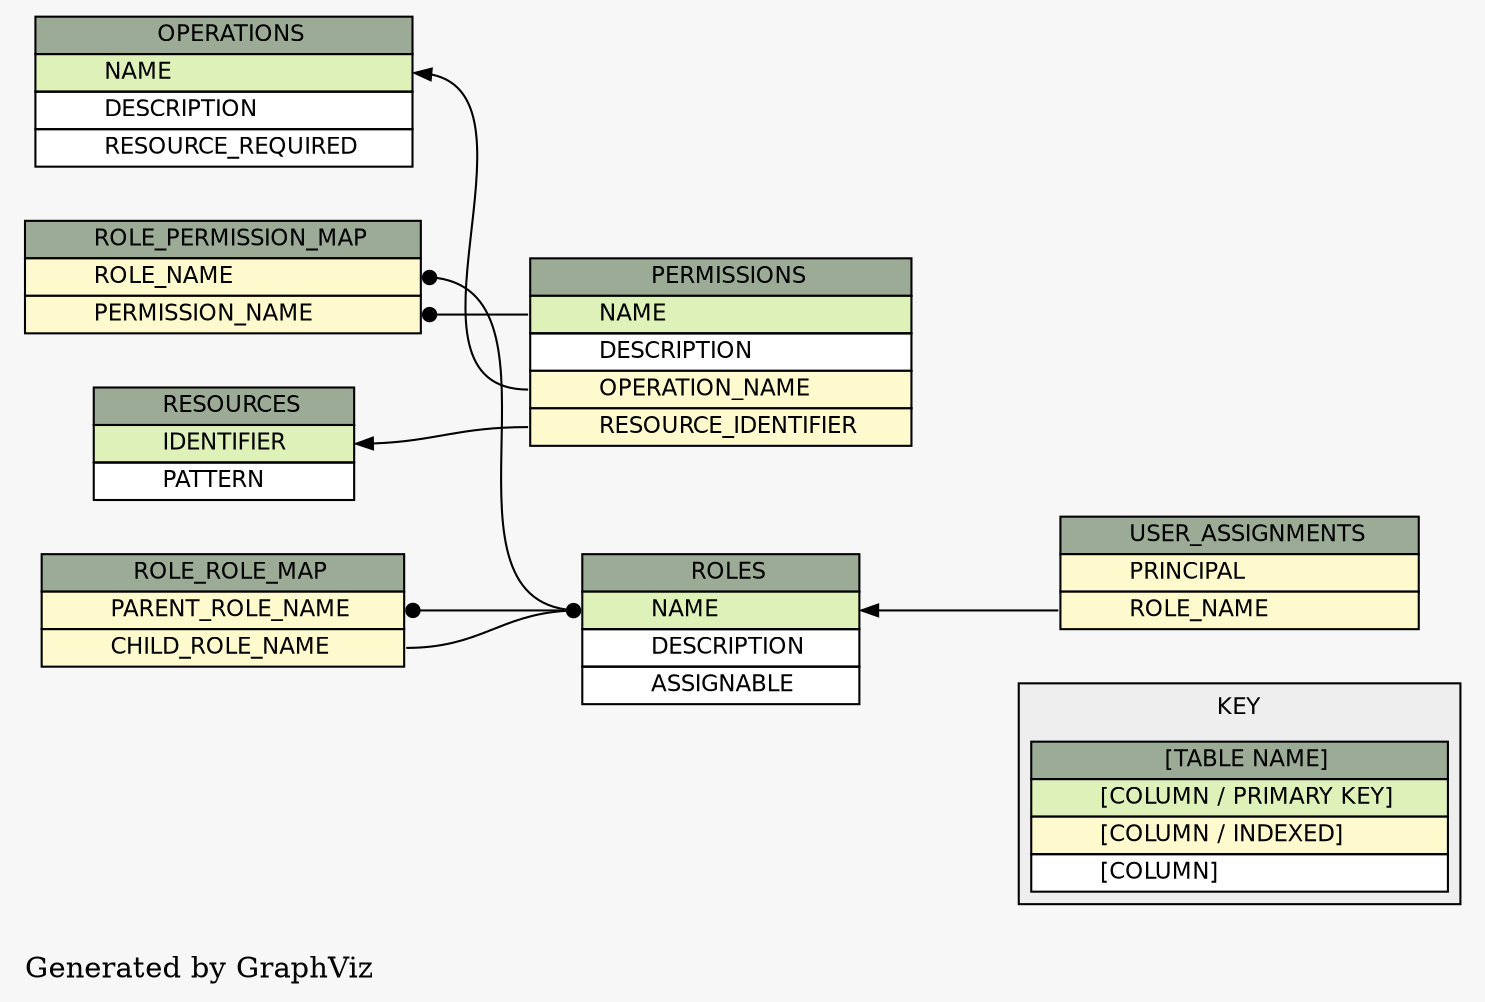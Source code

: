 // Graph of desired database structure.
//   Use GraphViz (available from www.graphviz.org) to generate the image.
// 
// Command line: dot -Tpng db-schema.dot -o db-schema.png

digraph structs {
  // Graph Defaults
  graph [
    rankdir="RL"
    bgcolor="#f7f7f7"
    label="\nGenerated by GraphViz"
    labeljust="l"
  ];

  // Node Defaults.
  node [
    fontname="Helvetica"
    fontsize="11"
    shape="plaintext"
  ];

  // Edge Defaults.  
  edge [
    arrowsize="0.8"
  ];

  // The Nodes
  "KEY" [
    label=<
    <TABLE BORDER="1" CELLBORDER="0" CELLSPACING="0" CELLPADDING="5" BGCOLOR="#EEEEEE">
    <TR><TD>KEY</TD></TR>
    <TR><TD>
    <TABLE BORDER="0" CELLBORDER="1" CELLSPACING="0" BGCOLOR="#ffffff">
      <TR><TD BGCOLOR="#9bab96" ALIGN="CENTER">
        [TABLE NAME]
      </TD></TR>
      <TR><TD ALIGN="LEFT" BGCOLOR="#def1b8">
        [COLUMN / PRIMARY KEY]
      </TD></TR>
      <TR><TD ALIGN="LEFT" BGCOLOR="#fffacd">
        [COLUMN / INDEXED]
      </TD></TR>
      <TR><TD ALIGN="LEFT">
        [COLUMN]
      </TD></TR>
    </TABLE>
    </TD></TR>
    </TABLE>>
  ];

  "ROLES" [
    label=<
    <TABLE BORDER="0" CELLBORDER="1" CELLSPACING="0" BGCOLOR="#ffffff">
      <TR><TD PORT="ROLES.heading" BGCOLOR="#9bab96" ALIGN="CENTER">
        ROLES
      </TD></TR>
      <TR><TD PORT="NAME" ALIGN="LEFT" BGCOLOR="#def1b8">
        NAME
      </TD></TR>
      <TR><TD PORT="DESCRIPTION" ALIGN="LEFT">
        DESCRIPTION
      </TD></TR>
      <TR><TD PORT="ASSIGNABLE" ALIGN="LEFT">
        ASSIGNABLE
      </TD></TR>
    </TABLE>>
  ];

  "ROLE_PERMISSION_MAP" [
    label=<
    <TABLE BORDER="0" CELLBORDER="1" CELLSPACING="0" BGCOLOR="#ffffff">
      <TR><TD PORT="ROLE_PERMISSION_MAP.heading" BGCOLOR="#9bab96" ALIGN="CENTER">
        ROLE_PERMISSION_MAP
      </TD></TR>
      <TR><TD PORT="ROLE_NAME" ALIGN="LEFT" BGCOLOR="#fffacd">
        ROLE_NAME
      </TD></TR>
      <TR><TD PORT="PERMISSION_NAME" ALIGN="LEFT" BGCOLOR="#fffacd">
        PERMISSION_NAME
      </TD></TR>
    </TABLE>>
  ];

  "ROLE_ROLE_MAP" [
    label=<
    <TABLE BORDER="0" CELLBORDER="1" CELLSPACING="0" BGCOLOR="#ffffff">
      <TR><TD PORT="ROLE_ROLE_MAP.heading" BGCOLOR="#9bab96" ALIGN="CENTER">
        ROLE_ROLE_MAP
      </TD></TR>
      <TR><TD PORT="PARENT_ROLE_NAME" ALIGN="LEFT" BGCOLOR="#fffacd">
        PARENT_ROLE_NAME
      </TD></TR>
      <TR><TD PORT="CHILD_ROLE_NAME" ALIGN="LEFT" BGCOLOR="#fffacd">
        CHILD_ROLE_NAME
      </TD></TR>
    </TABLE>>
  ];

  "PERMISSIONS" [
    label=<
    <TABLE BORDER="0" CELLBORDER="1" CELLSPACING="0" BGCOLOR="#ffffff">
      <TR><TD PORT="PERMISSIONS.heading" BGCOLOR="#9bab96" ALIGN="CENTER">
        PERMISSIONS
      </TD></TR>
      <TR><TD PORT="NAME" ALIGN="LEFT" BGCOLOR="#def1b8">
        NAME
      </TD></TR>
      <TR><TD PORT="DESCRIPTION" ALIGN="LEFT">
        DESCRIPTION
      </TD></TR>
      <TR><TD PORT="OPERATION_NAME" ALIGN="LEFT" BGCOLOR="#fffacd">
        OPERATION_NAME
      </TD></TR>
      <TR><TD PORT="RESOURCE_IDENTIFIER" ALIGN="LEFT" BGCOLOR="#fffacd">
        RESOURCE_IDENTIFIER
      </TD></TR>
    </TABLE>>
  ];

  "OPERATIONS" [
    label=<
    <TABLE BORDER="0" CELLBORDER="1" CELLSPACING="0" BGCOLOR="#ffffff">
      <TR><TD PORT="OPERATIONS.heading" BGCOLOR="#9bab96" ALIGN="CENTER">
        OPERATIONS
      </TD></TR>
      <TR><TD PORT="NAME" ALIGN="LEFT" BGCOLOR="#def1b8">
        NAME
      </TD></TR>
      <TR><TD PORT="DESCRIPTION" ALIGN="LEFT">
        DESCRIPTION
      </TD></TR>
      <TR><TD PORT="RESOURCE_REQUIRED" ALIGN="LEFT">
        RESOURCE_REQUIRED
      </TD></TR>
    </TABLE>>
  ];

  "RESOURCES" [
    label=<
    <TABLE BORDER="0" CELLBORDER="1" CELLSPACING="0" BGCOLOR="#ffffff">
      <TR><TD PORT="RESOURCES.heading" BGCOLOR="#9bab96" ALIGN="CENTER">
        RESOURCES
      </TD></TR>
      <TR><TD PORT="IDENTIFIER" ALIGN="LEFT" BGCOLOR="#def1b8">
        IDENTIFIER
      </TD></TR>
      <TR><TD PORT="PATTERN" ALIGN="LEFT">
        PATTERN
      </TD></TR>
    </TABLE>>
  ];

  "USER_ASSIGNMENTS" [
    label=<
    <TABLE BORDER="0" CELLBORDER="1" CELLSPACING="0" BGCOLOR="#ffffff">
      <TR><TD PORT="USER_ASSIGNMENTS.heading" BGCOLOR="#9bab96" ALIGN="CENTER">
        USER_ASSIGNMENTS
      </TD></TR>
      <TR><TD PORT="PRINCIPAL" ALIGN="LEFT" BGCOLOR="#fffacd">
        PRINCIPAL
      </TD></TR>
      <TR><TD PORT="ROLE_NAME" ALIGN="LEFT" BGCOLOR="#fffacd">
        ROLE_NAME
      </TD></TR>
    </TABLE>>
  ];

  // The Connections
  "PERMISSIONS":"NAME" ->
    "ROLE_PERMISSION_MAP":"PERMISSION_NAME"
    [arrowtail=none arrowhead=dot];

  "PERMISSIONS":"OPERATION_NAME":w ->
    "OPERATIONS":"NAME":e
    [arrowtail=none arrowhead=normal];

  "PERMISSIONS":"RESOURCE_IDENTIFIER" ->
    "RESOURCES":"IDENTIFIER"
    [arrowtail=none arrowhead=normal];

  "USER_ASSIGNMENTS":"ROLE_NAME" ->
    "ROLES":"NAME"
    [arrowtail=none arrowhead=normal];

  "ROLES":"NAME":w ->
    "ROLE_PERMISSION_MAP":"ROLE_NAME":e
    [arrowtail=none arrowhead=dot];

  "ROLES":"NAME" ->
    "ROLE_ROLE_MAP":"PARENT_ROLE_NAME"
    [arrowtail=none arrowhead=dot];

  "ROLE_ROLE_MAP":"CHILD_ROLE_NAME" ->
    "ROLES":"NAME"
    [arrowtail=none arrowhead=dot];
}
